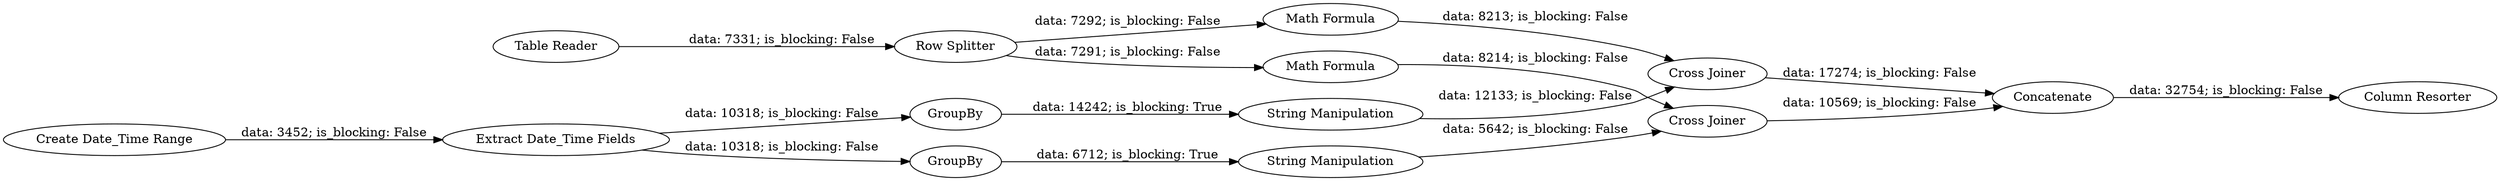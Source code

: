 digraph {
	"-844418694717435018_25" [label="Cross Joiner"]
	"-844418694717435018_18" [label="Row Splitter"]
	"-844418694717435018_22" [label="Math Formula"]
	"-844418694717435018_24" [label=GroupBy]
	"-844418694717435018_26" [label="Cross Joiner"]
	"-844418694717435018_31" [label="Column Resorter"]
	"-844418694717435018_19" [label="Create Date_Time Range"]
	"-844418694717435018_29" [label="String Manipulation"]
	"-844418694717435018_17" [label="Table Reader"]
	"-844418694717435018_27" [label=Concatenate]
	"-844418694717435018_21" [label="Math Formula"]
	"-844418694717435018_20" [label="Extract Date_Time Fields"]
	"-844418694717435018_30" [label=GroupBy]
	"-844418694717435018_28" [label="String Manipulation"]
	"-844418694717435018_26" -> "-844418694717435018_27" [label="data: 10569; is_blocking: False"]
	"-844418694717435018_24" -> "-844418694717435018_29" [label="data: 6712; is_blocking: True"]
	"-844418694717435018_19" -> "-844418694717435018_20" [label="data: 3452; is_blocking: False"]
	"-844418694717435018_17" -> "-844418694717435018_18" [label="data: 7331; is_blocking: False"]
	"-844418694717435018_20" -> "-844418694717435018_24" [label="data: 10318; is_blocking: False"]
	"-844418694717435018_25" -> "-844418694717435018_27" [label="data: 17274; is_blocking: False"]
	"-844418694717435018_28" -> "-844418694717435018_25" [label="data: 12133; is_blocking: False"]
	"-844418694717435018_22" -> "-844418694717435018_26" [label="data: 8214; is_blocking: False"]
	"-844418694717435018_21" -> "-844418694717435018_25" [label="data: 8213; is_blocking: False"]
	"-844418694717435018_18" -> "-844418694717435018_21" [label="data: 7292; is_blocking: False"]
	"-844418694717435018_18" -> "-844418694717435018_22" [label="data: 7291; is_blocking: False"]
	"-844418694717435018_29" -> "-844418694717435018_26" [label="data: 5642; is_blocking: False"]
	"-844418694717435018_30" -> "-844418694717435018_28" [label="data: 14242; is_blocking: True"]
	"-844418694717435018_27" -> "-844418694717435018_31" [label="data: 32754; is_blocking: False"]
	"-844418694717435018_20" -> "-844418694717435018_30" [label="data: 10318; is_blocking: False"]
	rankdir=LR
}
